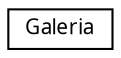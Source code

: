 digraph G
{
  edge [fontname="FreeSans.ttf",fontsize="10",labelfontname="FreeSans.ttf",labelfontsize="10"];
  node [fontname="FreeSans.ttf",fontsize="10",shape=record];
  rankdir=LR;
  Node1 [label="Galeria",height=0.2,width=0.4,color="black", fillcolor="white", style="filled",URL="$classGaleria.html",tooltip="Clase que gestiona los recursos media del sistema, y facilita su carga en memoria y el acceso a ellos..."];
}
